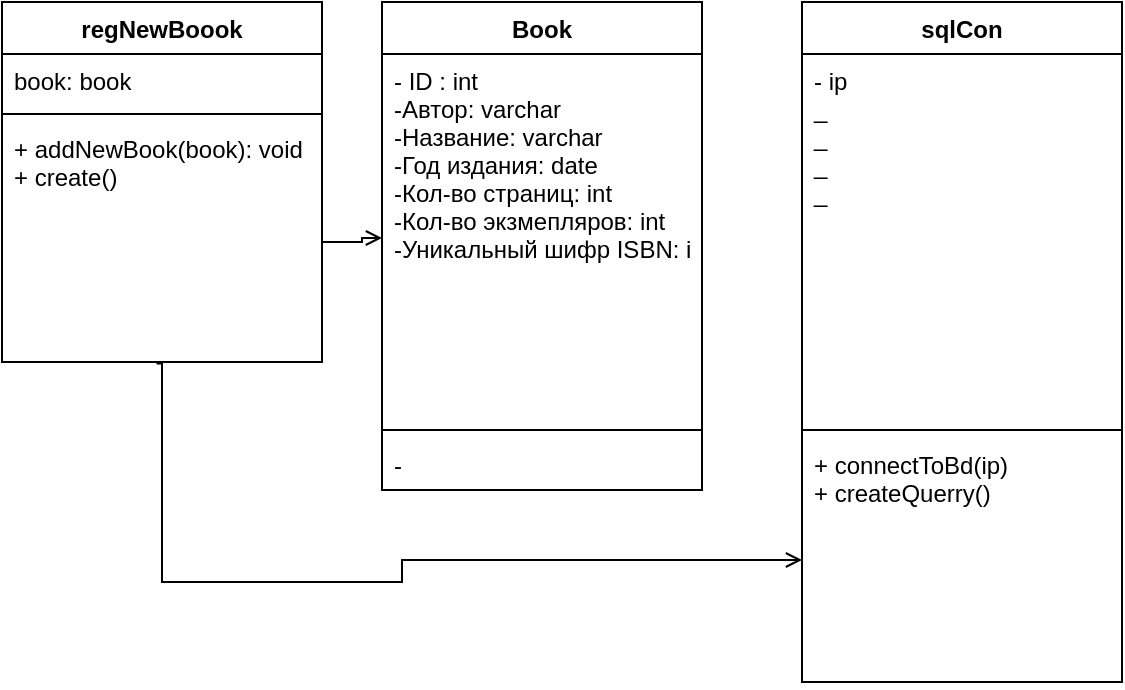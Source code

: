 <mxfile version="17.4.5" type="device"><diagram id="CNHU4eE0-LZaf1yLy830" name="Page-1"><mxGraphModel dx="981" dy="532" grid="1" gridSize="10" guides="1" tooltips="1" connect="1" arrows="1" fold="1" page="1" pageScale="1" pageWidth="827" pageHeight="1169" math="0" shadow="0"><root><mxCell id="0"/><mxCell id="1" parent="0"/><mxCell id="6G0NteEJ95SsIgohNgd6-5" value="regNewBoook" style="swimlane;fontStyle=1;align=center;verticalAlign=top;childLayout=stackLayout;horizontal=1;startSize=26;horizontalStack=0;resizeParent=1;resizeParentMax=0;resizeLast=0;collapsible=1;marginBottom=0;" vertex="1" parent="1"><mxGeometry x="30" y="70" width="160" height="180" as="geometry"/></mxCell><mxCell id="6G0NteEJ95SsIgohNgd6-6" value="book: book" style="text;strokeColor=none;fillColor=none;align=left;verticalAlign=top;spacingLeft=4;spacingRight=4;overflow=hidden;rotatable=0;points=[[0,0.5],[1,0.5]];portConstraint=eastwest;" vertex="1" parent="6G0NteEJ95SsIgohNgd6-5"><mxGeometry y="26" width="160" height="26" as="geometry"/></mxCell><mxCell id="6G0NteEJ95SsIgohNgd6-7" value="" style="line;strokeWidth=1;fillColor=none;align=left;verticalAlign=middle;spacingTop=-1;spacingLeft=3;spacingRight=3;rotatable=0;labelPosition=right;points=[];portConstraint=eastwest;" vertex="1" parent="6G0NteEJ95SsIgohNgd6-5"><mxGeometry y="52" width="160" height="8" as="geometry"/></mxCell><mxCell id="6G0NteEJ95SsIgohNgd6-8" value="+ addNewBook(book): void&#10;+ create()&#10;" style="text;strokeColor=none;fillColor=none;align=left;verticalAlign=top;spacingLeft=4;spacingRight=4;overflow=hidden;rotatable=0;points=[[0,0.5],[1,0.5]];portConstraint=eastwest;" vertex="1" parent="6G0NteEJ95SsIgohNgd6-5"><mxGeometry y="60" width="160" height="120" as="geometry"/></mxCell><mxCell id="6G0NteEJ95SsIgohNgd6-13" value="Book" style="swimlane;fontStyle=1;align=center;verticalAlign=top;childLayout=stackLayout;horizontal=1;startSize=26;horizontalStack=0;resizeParent=1;resizeParentMax=0;resizeLast=0;collapsible=1;marginBottom=0;" vertex="1" parent="1"><mxGeometry x="220" y="70" width="160" height="244" as="geometry"/></mxCell><mxCell id="6G0NteEJ95SsIgohNgd6-14" value="- ID : int&#10;-Автор: varchar&#10;-Название: varchar&#10;-Год издания: date&#10;-Кол-во страниц: int&#10;-Кол-во экзмепляров: int&#10;-Уникальный шифр ISBN: int&#10;&#10;&#10;" style="text;strokeColor=none;fillColor=none;align=left;verticalAlign=top;spacingLeft=4;spacingRight=4;overflow=hidden;rotatable=0;points=[[0,0.5],[1,0.5]];portConstraint=eastwest;" vertex="1" parent="6G0NteEJ95SsIgohNgd6-13"><mxGeometry y="26" width="160" height="184" as="geometry"/></mxCell><mxCell id="6G0NteEJ95SsIgohNgd6-15" value="" style="line;strokeWidth=1;fillColor=none;align=left;verticalAlign=middle;spacingTop=-1;spacingLeft=3;spacingRight=3;rotatable=0;labelPosition=right;points=[];portConstraint=eastwest;" vertex="1" parent="6G0NteEJ95SsIgohNgd6-13"><mxGeometry y="210" width="160" height="8" as="geometry"/></mxCell><mxCell id="6G0NteEJ95SsIgohNgd6-16" value="-" style="text;strokeColor=none;fillColor=none;align=left;verticalAlign=top;spacingLeft=4;spacingRight=4;overflow=hidden;rotatable=0;points=[[0,0.5],[1,0.5]];portConstraint=eastwest;" vertex="1" parent="6G0NteEJ95SsIgohNgd6-13"><mxGeometry y="218" width="160" height="26" as="geometry"/></mxCell><mxCell id="6G0NteEJ95SsIgohNgd6-17" value="sqlCon" style="swimlane;fontStyle=1;align=center;verticalAlign=top;childLayout=stackLayout;horizontal=1;startSize=26;horizontalStack=0;resizeParent=1;resizeParentMax=0;resizeLast=0;collapsible=1;marginBottom=0;" vertex="1" parent="1"><mxGeometry x="430" y="70" width="160" height="340" as="geometry"/></mxCell><mxCell id="6G0NteEJ95SsIgohNgd6-18" value="- ip&#10;_&#10;_&#10;_&#10;_&#10;" style="text;strokeColor=none;fillColor=none;align=left;verticalAlign=top;spacingLeft=4;spacingRight=4;overflow=hidden;rotatable=0;points=[[0,0.5],[1,0.5]];portConstraint=eastwest;" vertex="1" parent="6G0NteEJ95SsIgohNgd6-17"><mxGeometry y="26" width="160" height="184" as="geometry"/></mxCell><mxCell id="6G0NteEJ95SsIgohNgd6-19" value="" style="line;strokeWidth=1;fillColor=none;align=left;verticalAlign=middle;spacingTop=-1;spacingLeft=3;spacingRight=3;rotatable=0;labelPosition=right;points=[];portConstraint=eastwest;" vertex="1" parent="6G0NteEJ95SsIgohNgd6-17"><mxGeometry y="210" width="160" height="8" as="geometry"/></mxCell><mxCell id="6G0NteEJ95SsIgohNgd6-20" value="+ connectToBd(ip)&#10;+ createQuerry()" style="text;strokeColor=none;fillColor=none;align=left;verticalAlign=top;spacingLeft=4;spacingRight=4;overflow=hidden;rotatable=0;points=[[0,0.5],[1,0.5]];portConstraint=eastwest;" vertex="1" parent="6G0NteEJ95SsIgohNgd6-17"><mxGeometry y="218" width="160" height="122" as="geometry"/></mxCell><mxCell id="6G0NteEJ95SsIgohNgd6-21" style="edgeStyle=orthogonalEdgeStyle;rounded=0;orthogonalLoop=1;jettySize=auto;html=1;entryX=0;entryY=0.5;entryDx=0;entryDy=0;endArrow=open;endFill=0;" edge="1" parent="1" source="6G0NteEJ95SsIgohNgd6-8" target="6G0NteEJ95SsIgohNgd6-14"><mxGeometry relative="1" as="geometry"/></mxCell><mxCell id="6G0NteEJ95SsIgohNgd6-23" style="edgeStyle=orthogonalEdgeStyle;rounded=0;orthogonalLoop=1;jettySize=auto;html=1;entryX=0;entryY=0.5;entryDx=0;entryDy=0;exitX=0.483;exitY=1.006;exitDx=0;exitDy=0;exitPerimeter=0;endArrow=open;endFill=0;" edge="1" parent="1" source="6G0NteEJ95SsIgohNgd6-8" target="6G0NteEJ95SsIgohNgd6-20"><mxGeometry relative="1" as="geometry"><mxPoint x="200" y="200.0" as="sourcePoint"/><mxPoint x="230" y="198" as="targetPoint"/><Array as="points"><mxPoint x="110" y="251"/><mxPoint x="110" y="360"/><mxPoint x="230" y="360"/><mxPoint x="230" y="349"/></Array></mxGeometry></mxCell></root></mxGraphModel></diagram></mxfile>
